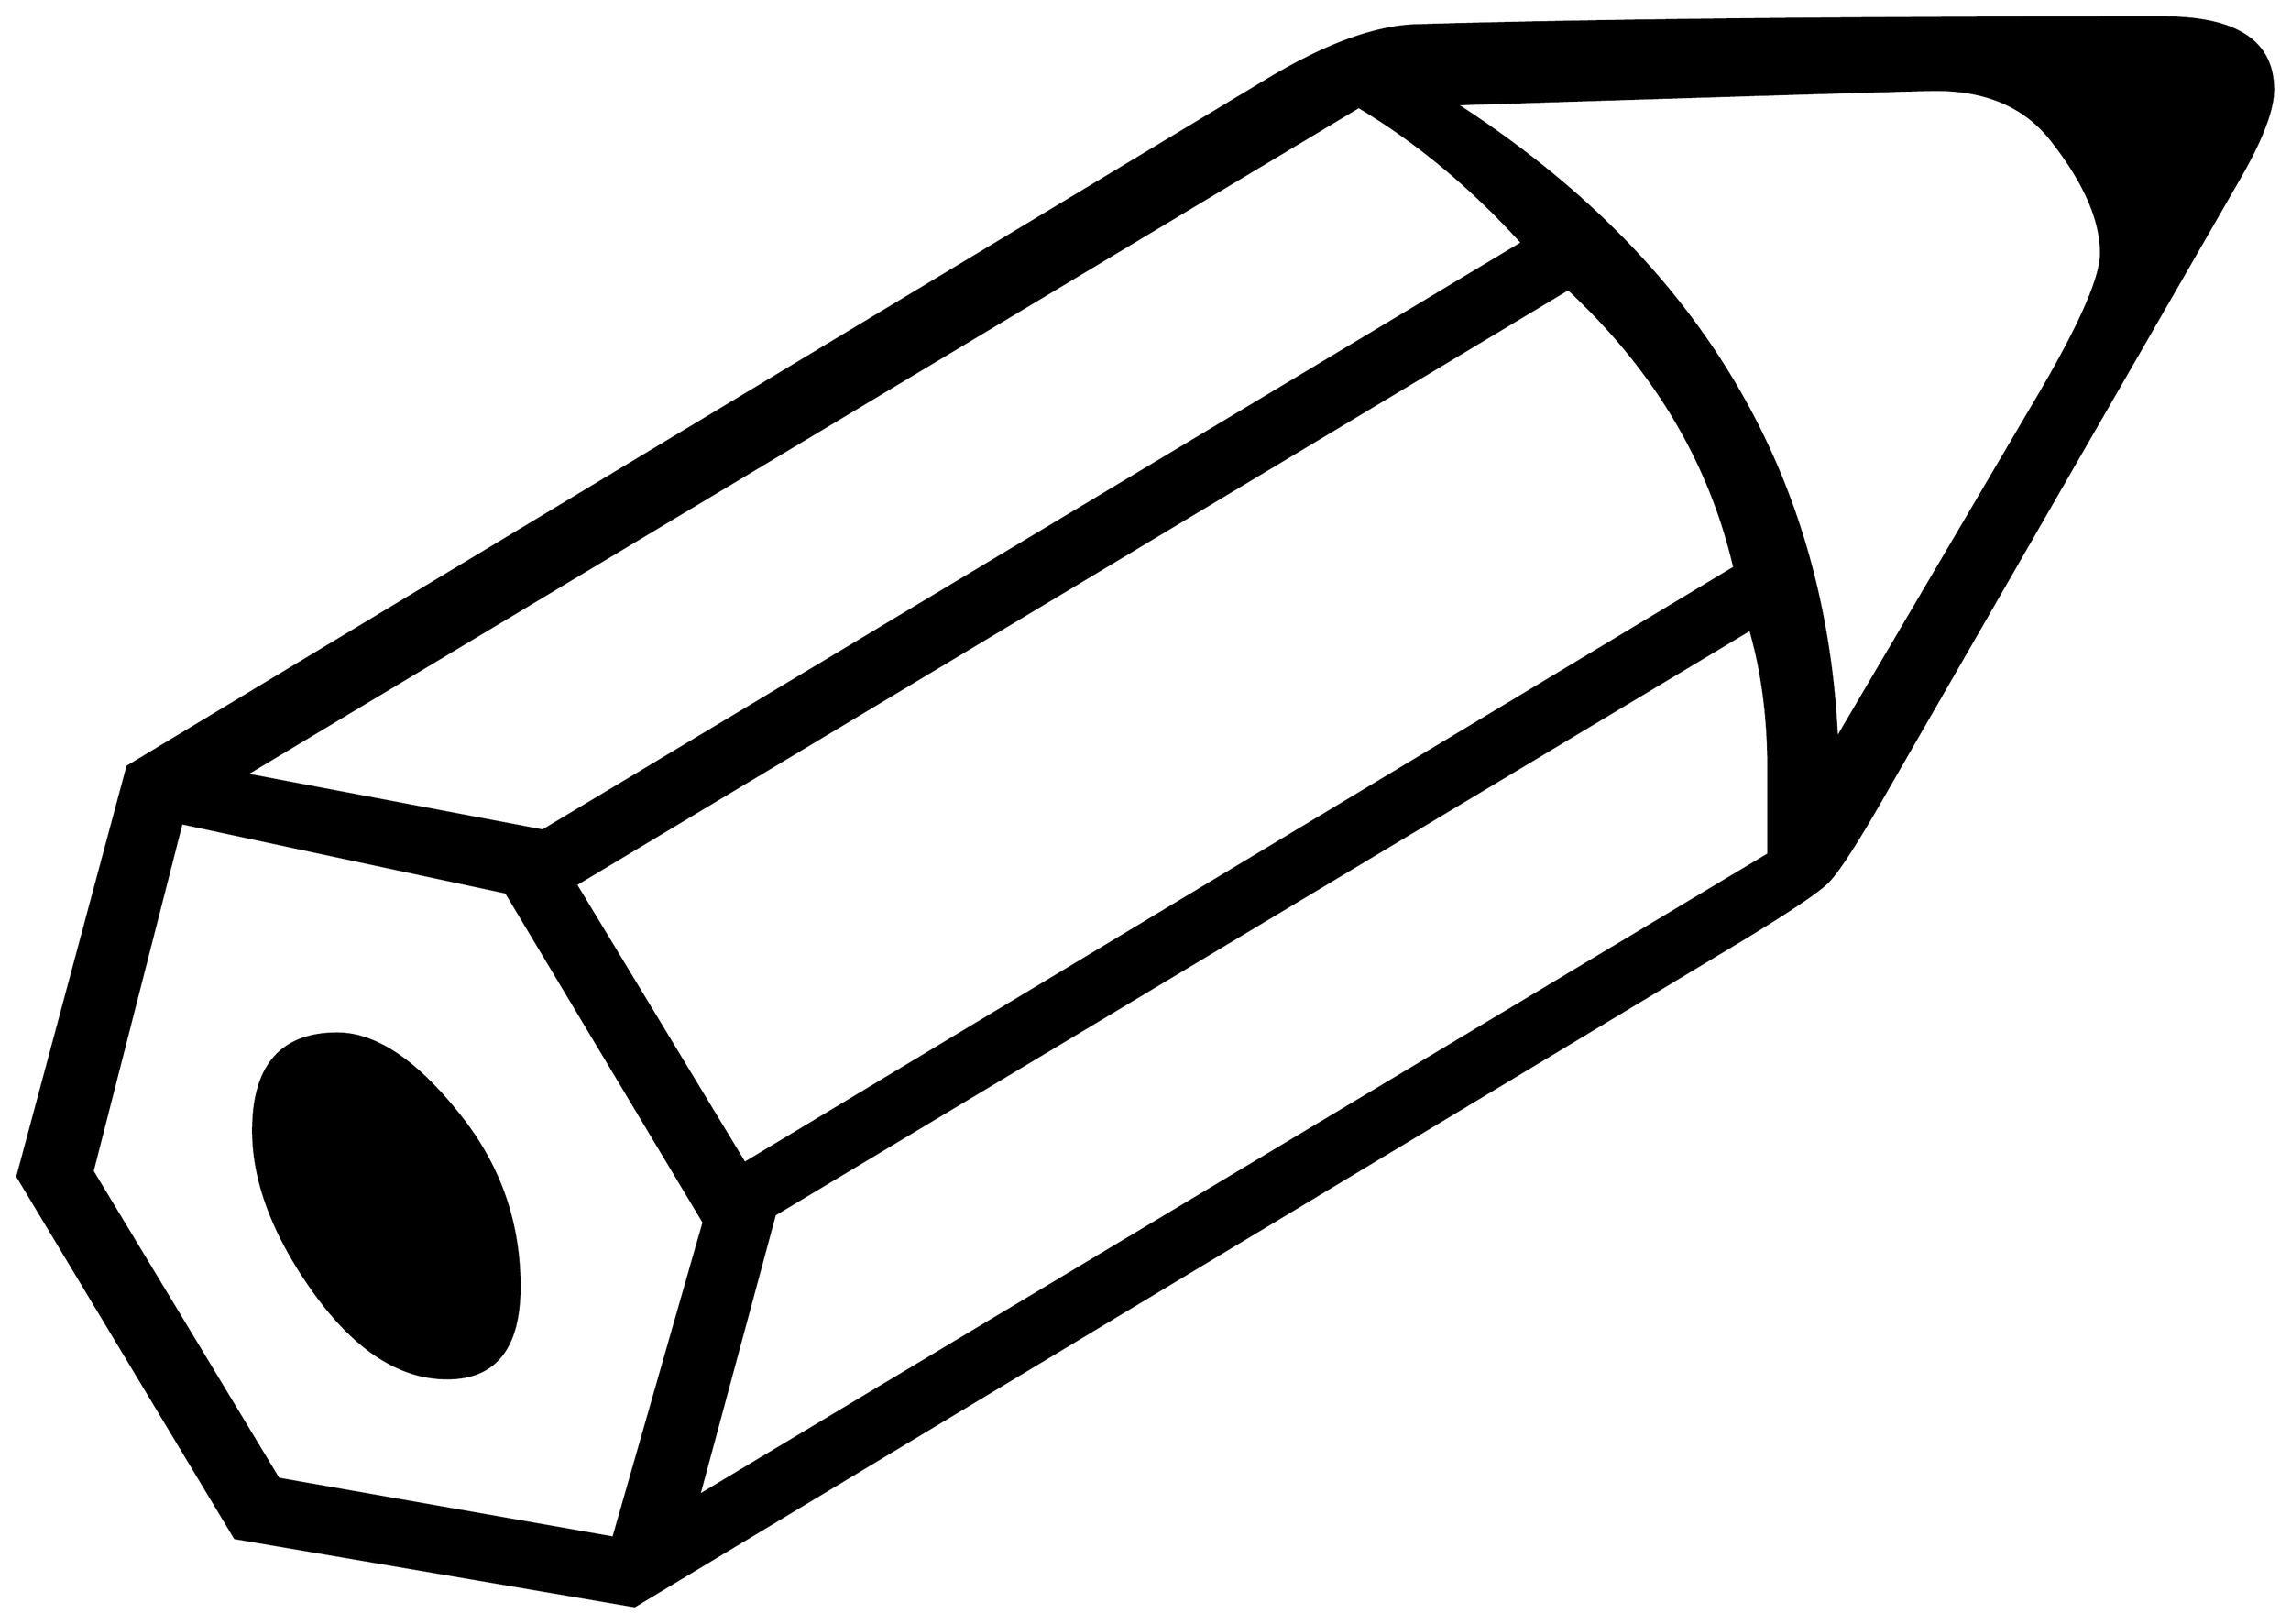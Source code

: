 


\begin{tikzpicture}[y=0.80pt, x=0.80pt, yscale=-1.0, xscale=1.0, inner sep=0pt, outer sep=0pt]
\begin{scope}[shift={(100.0,1832.0)},nonzero rule]
  \path[draw=.,fill=.,line width=1.600pt] (1822.0,-1260.0) ..
    controls (1822.0,-1244.667) and (1813.333,-1222.0) ..
    (1796.0,-1192.0) -- (1527.0,-725.0) .. controls
    (1505.0,-686.333) and (1490.0,-663.0) .. (1482.0,-655.0) ..
    controls (1474.667,-647.667) and (1452.333,-632.667) ..
    (1415.0,-610.0) -- (571.0,-102.0) -- (266.0,-154.0) --
    (100.0,-430.0) -- (184.0,-743.0) -- (1052.0,-1266.0) ..
    controls (1098.0,-1294.0) and (1137.0,-1308.333) ..
    (1169.0,-1309.0) .. controls (1307.0,-1313.0) and
    (1496.667,-1315.0) .. (1738.0,-1315.0) .. controls
    (1794.0,-1315.0) and (1822.0,-1296.667) .. (1822.0,-1260.0) --
    cycle(1691.0,-1135.0) .. controls (1691.0,-1161.0) and
    (1678.0,-1190.333) .. (1652.0,-1223.0) .. controls
    (1632.0,-1247.667) and (1603.0,-1260.0) .. (1565.0,-1260.0) ..
    controls (1552.333,-1260.0) and (1430.0,-1256.333) ..
    (1198.0,-1249.0) .. controls (1382.667,-1129.667) and
    (1479.667,-968.0) .. (1489.0,-764.0) -- (1642.0,-1024.0) ..
    controls (1674.667,-1079.333) and (1691.0,-1116.333) ..
    (1691.0,-1135.0) -- cycle(1411.0,-895.0) .. controls
    (1392.333,-975.667) and (1350.0,-1046.667) .. (1284.0,-1108.0) --
    (526.0,-653.0) -- (655.0,-440.0) -- (1411.0,-895.0) --
    cycle(1249.0,-1143.0) .. controls (1210.333,-1185.667) and
    (1168.667,-1220.333) .. (1124.0,-1247.0) -- (274.0,-737.0) --
    (501.0,-694.0) -- (1249.0,-1143.0) -- cycle(1437.0,-676.0)
    -- (1437.0,-741.0) .. controls (1437.0,-780.333) and
    (1432.333,-816.0) .. (1423.0,-848.0) -- (678.0,-401.0) --
    (620.0,-186.0) -- (1437.0,-676.0) -- cycle(624.0,-395.0) --
    (473.0,-647.0) -- (225.0,-700.0) -- (157.0,-434.0) --
    (299.0,-199.0) -- (555.0,-154.0) -- (624.0,-395.0) --
    cycle(483.0,-346.0) .. controls (483.0,-299.333) and
    (464.667,-276.0) .. (428.0,-276.0) .. controls (391.333,-276.0)
    and (357.0,-298.667) .. (325.0,-344.0) .. controls
    (295.0,-386.667) and (280.0,-427.0) .. (280.0,-465.0) ..
    controls (280.0,-514.333) and (301.333,-539.0) .. (344.0,-539.0)
    .. controls (374.0,-539.0) and (406.0,-517.0) ..
    (440.0,-473.0) .. controls (468.667,-435.667) and (483.0,-393.333)
    .. (483.0,-346.0) -- cycle;
\end{scope}

\end{tikzpicture}

